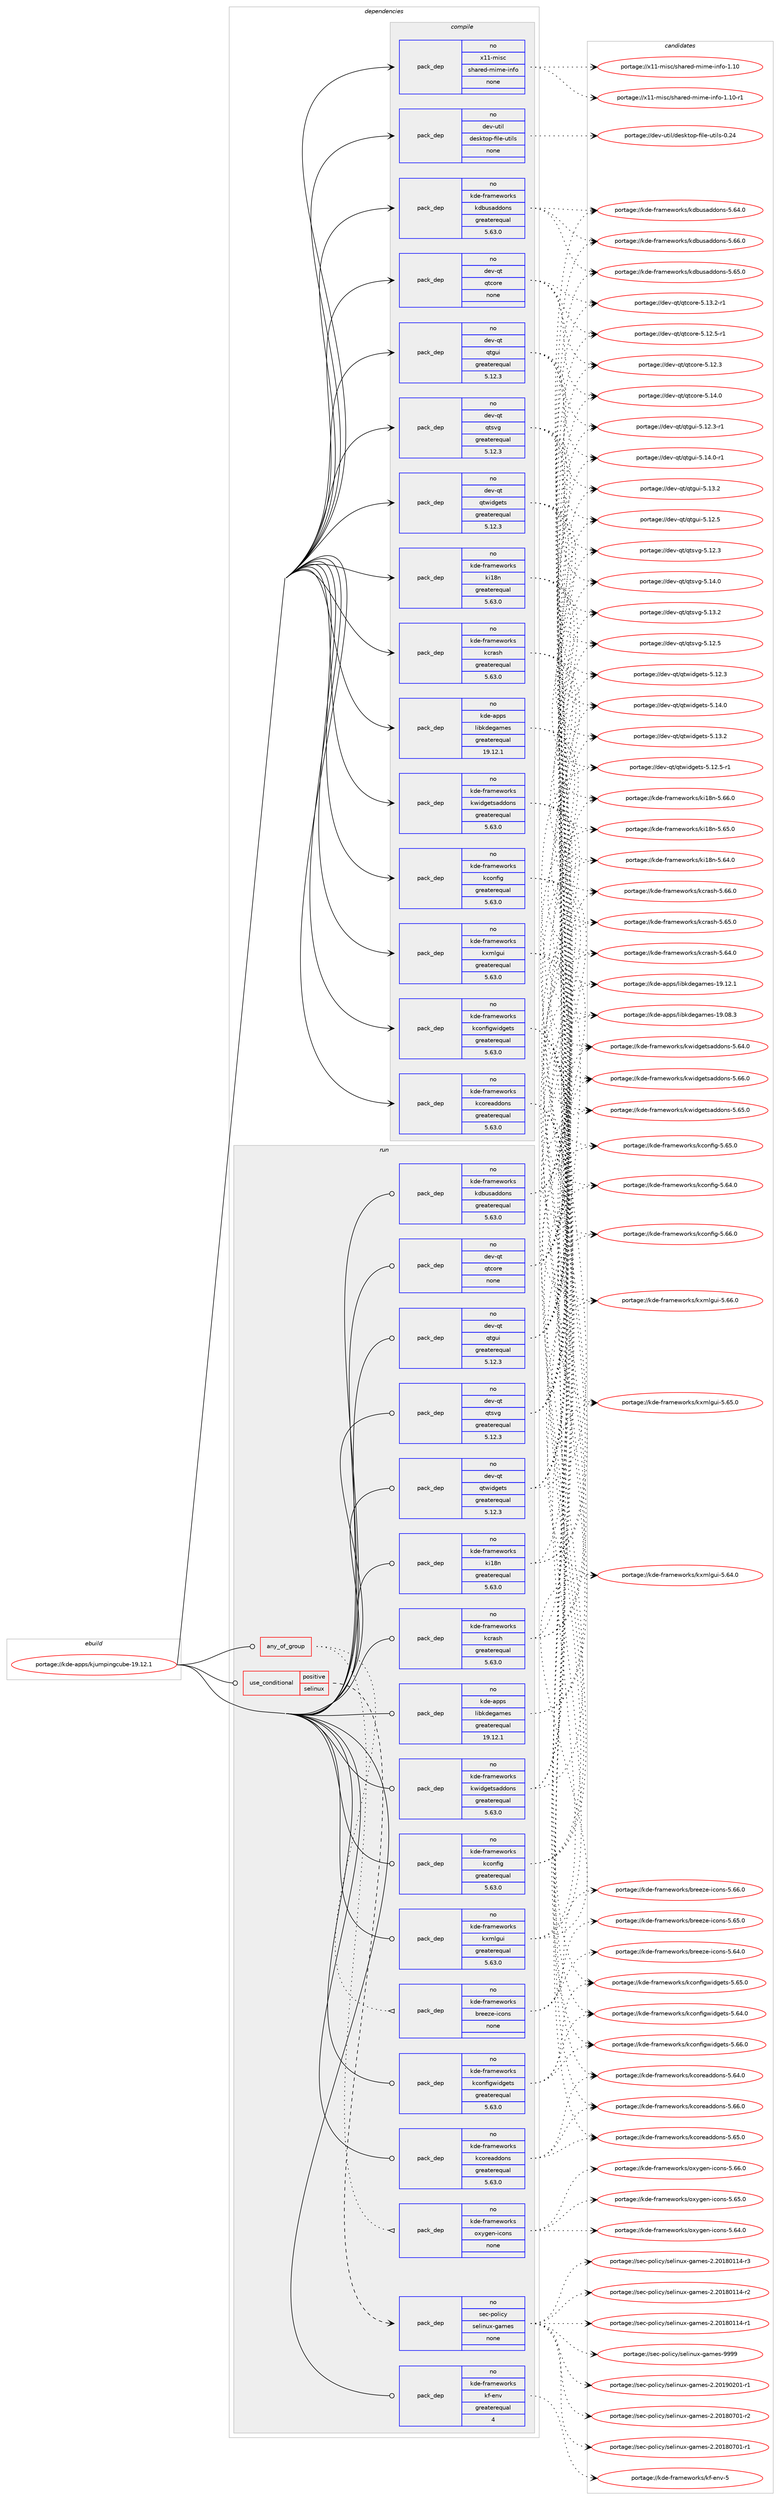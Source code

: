 digraph prolog {

# *************
# Graph options
# *************

newrank=true;
concentrate=true;
compound=true;
graph [rankdir=LR,fontname=Helvetica,fontsize=10,ranksep=1.5];#, ranksep=2.5, nodesep=0.2];
edge  [arrowhead=vee];
node  [fontname=Helvetica,fontsize=10];

# **********
# The ebuild
# **********

subgraph cluster_leftcol {
color=gray;
rank=same;
label=<<i>ebuild</i>>;
id [label="portage://kde-apps/kjumpingcube-19.12.1", color=red, width=4, href="../kde-apps/kjumpingcube-19.12.1.svg"];
}

# ****************
# The dependencies
# ****************

subgraph cluster_midcol {
color=gray;
label=<<i>dependencies</i>>;
subgraph cluster_compile {
fillcolor="#eeeeee";
style=filled;
label=<<i>compile</i>>;
subgraph pack200757 {
dependency261370 [label=<<TABLE BORDER="0" CELLBORDER="1" CELLSPACING="0" CELLPADDING="4" WIDTH="220"><TR><TD ROWSPAN="6" CELLPADDING="30">pack_dep</TD></TR><TR><TD WIDTH="110">no</TD></TR><TR><TD>dev-qt</TD></TR><TR><TD>qtcore</TD></TR><TR><TD>none</TD></TR><TR><TD></TD></TR></TABLE>>, shape=none, color=blue];
}
id:e -> dependency261370:w [weight=20,style="solid",arrowhead="vee"];
subgraph pack200758 {
dependency261371 [label=<<TABLE BORDER="0" CELLBORDER="1" CELLSPACING="0" CELLPADDING="4" WIDTH="220"><TR><TD ROWSPAN="6" CELLPADDING="30">pack_dep</TD></TR><TR><TD WIDTH="110">no</TD></TR><TR><TD>dev-qt</TD></TR><TR><TD>qtgui</TD></TR><TR><TD>greaterequal</TD></TR><TR><TD>5.12.3</TD></TR></TABLE>>, shape=none, color=blue];
}
id:e -> dependency261371:w [weight=20,style="solid",arrowhead="vee"];
subgraph pack200759 {
dependency261372 [label=<<TABLE BORDER="0" CELLBORDER="1" CELLSPACING="0" CELLPADDING="4" WIDTH="220"><TR><TD ROWSPAN="6" CELLPADDING="30">pack_dep</TD></TR><TR><TD WIDTH="110">no</TD></TR><TR><TD>dev-qt</TD></TR><TR><TD>qtsvg</TD></TR><TR><TD>greaterequal</TD></TR><TR><TD>5.12.3</TD></TR></TABLE>>, shape=none, color=blue];
}
id:e -> dependency261372:w [weight=20,style="solid",arrowhead="vee"];
subgraph pack200760 {
dependency261373 [label=<<TABLE BORDER="0" CELLBORDER="1" CELLSPACING="0" CELLPADDING="4" WIDTH="220"><TR><TD ROWSPAN="6" CELLPADDING="30">pack_dep</TD></TR><TR><TD WIDTH="110">no</TD></TR><TR><TD>dev-qt</TD></TR><TR><TD>qtwidgets</TD></TR><TR><TD>greaterequal</TD></TR><TR><TD>5.12.3</TD></TR></TABLE>>, shape=none, color=blue];
}
id:e -> dependency261373:w [weight=20,style="solid",arrowhead="vee"];
subgraph pack200761 {
dependency261374 [label=<<TABLE BORDER="0" CELLBORDER="1" CELLSPACING="0" CELLPADDING="4" WIDTH="220"><TR><TD ROWSPAN="6" CELLPADDING="30">pack_dep</TD></TR><TR><TD WIDTH="110">no</TD></TR><TR><TD>dev-util</TD></TR><TR><TD>desktop-file-utils</TD></TR><TR><TD>none</TD></TR><TR><TD></TD></TR></TABLE>>, shape=none, color=blue];
}
id:e -> dependency261374:w [weight=20,style="solid",arrowhead="vee"];
subgraph pack200762 {
dependency261375 [label=<<TABLE BORDER="0" CELLBORDER="1" CELLSPACING="0" CELLPADDING="4" WIDTH="220"><TR><TD ROWSPAN="6" CELLPADDING="30">pack_dep</TD></TR><TR><TD WIDTH="110">no</TD></TR><TR><TD>kde-apps</TD></TR><TR><TD>libkdegames</TD></TR><TR><TD>greaterequal</TD></TR><TR><TD>19.12.1</TD></TR></TABLE>>, shape=none, color=blue];
}
id:e -> dependency261375:w [weight=20,style="solid",arrowhead="vee"];
subgraph pack200763 {
dependency261376 [label=<<TABLE BORDER="0" CELLBORDER="1" CELLSPACING="0" CELLPADDING="4" WIDTH="220"><TR><TD ROWSPAN="6" CELLPADDING="30">pack_dep</TD></TR><TR><TD WIDTH="110">no</TD></TR><TR><TD>kde-frameworks</TD></TR><TR><TD>kconfig</TD></TR><TR><TD>greaterequal</TD></TR><TR><TD>5.63.0</TD></TR></TABLE>>, shape=none, color=blue];
}
id:e -> dependency261376:w [weight=20,style="solid",arrowhead="vee"];
subgraph pack200764 {
dependency261377 [label=<<TABLE BORDER="0" CELLBORDER="1" CELLSPACING="0" CELLPADDING="4" WIDTH="220"><TR><TD ROWSPAN="6" CELLPADDING="30">pack_dep</TD></TR><TR><TD WIDTH="110">no</TD></TR><TR><TD>kde-frameworks</TD></TR><TR><TD>kconfigwidgets</TD></TR><TR><TD>greaterequal</TD></TR><TR><TD>5.63.0</TD></TR></TABLE>>, shape=none, color=blue];
}
id:e -> dependency261377:w [weight=20,style="solid",arrowhead="vee"];
subgraph pack200765 {
dependency261378 [label=<<TABLE BORDER="0" CELLBORDER="1" CELLSPACING="0" CELLPADDING="4" WIDTH="220"><TR><TD ROWSPAN="6" CELLPADDING="30">pack_dep</TD></TR><TR><TD WIDTH="110">no</TD></TR><TR><TD>kde-frameworks</TD></TR><TR><TD>kcoreaddons</TD></TR><TR><TD>greaterequal</TD></TR><TR><TD>5.63.0</TD></TR></TABLE>>, shape=none, color=blue];
}
id:e -> dependency261378:w [weight=20,style="solid",arrowhead="vee"];
subgraph pack200766 {
dependency261379 [label=<<TABLE BORDER="0" CELLBORDER="1" CELLSPACING="0" CELLPADDING="4" WIDTH="220"><TR><TD ROWSPAN="6" CELLPADDING="30">pack_dep</TD></TR><TR><TD WIDTH="110">no</TD></TR><TR><TD>kde-frameworks</TD></TR><TR><TD>kcrash</TD></TR><TR><TD>greaterequal</TD></TR><TR><TD>5.63.0</TD></TR></TABLE>>, shape=none, color=blue];
}
id:e -> dependency261379:w [weight=20,style="solid",arrowhead="vee"];
subgraph pack200767 {
dependency261380 [label=<<TABLE BORDER="0" CELLBORDER="1" CELLSPACING="0" CELLPADDING="4" WIDTH="220"><TR><TD ROWSPAN="6" CELLPADDING="30">pack_dep</TD></TR><TR><TD WIDTH="110">no</TD></TR><TR><TD>kde-frameworks</TD></TR><TR><TD>kdbusaddons</TD></TR><TR><TD>greaterequal</TD></TR><TR><TD>5.63.0</TD></TR></TABLE>>, shape=none, color=blue];
}
id:e -> dependency261380:w [weight=20,style="solid",arrowhead="vee"];
subgraph pack200768 {
dependency261381 [label=<<TABLE BORDER="0" CELLBORDER="1" CELLSPACING="0" CELLPADDING="4" WIDTH="220"><TR><TD ROWSPAN="6" CELLPADDING="30">pack_dep</TD></TR><TR><TD WIDTH="110">no</TD></TR><TR><TD>kde-frameworks</TD></TR><TR><TD>ki18n</TD></TR><TR><TD>greaterequal</TD></TR><TR><TD>5.63.0</TD></TR></TABLE>>, shape=none, color=blue];
}
id:e -> dependency261381:w [weight=20,style="solid",arrowhead="vee"];
subgraph pack200769 {
dependency261382 [label=<<TABLE BORDER="0" CELLBORDER="1" CELLSPACING="0" CELLPADDING="4" WIDTH="220"><TR><TD ROWSPAN="6" CELLPADDING="30">pack_dep</TD></TR><TR><TD WIDTH="110">no</TD></TR><TR><TD>kde-frameworks</TD></TR><TR><TD>kwidgetsaddons</TD></TR><TR><TD>greaterequal</TD></TR><TR><TD>5.63.0</TD></TR></TABLE>>, shape=none, color=blue];
}
id:e -> dependency261382:w [weight=20,style="solid",arrowhead="vee"];
subgraph pack200770 {
dependency261383 [label=<<TABLE BORDER="0" CELLBORDER="1" CELLSPACING="0" CELLPADDING="4" WIDTH="220"><TR><TD ROWSPAN="6" CELLPADDING="30">pack_dep</TD></TR><TR><TD WIDTH="110">no</TD></TR><TR><TD>kde-frameworks</TD></TR><TR><TD>kxmlgui</TD></TR><TR><TD>greaterequal</TD></TR><TR><TD>5.63.0</TD></TR></TABLE>>, shape=none, color=blue];
}
id:e -> dependency261383:w [weight=20,style="solid",arrowhead="vee"];
subgraph pack200771 {
dependency261384 [label=<<TABLE BORDER="0" CELLBORDER="1" CELLSPACING="0" CELLPADDING="4" WIDTH="220"><TR><TD ROWSPAN="6" CELLPADDING="30">pack_dep</TD></TR><TR><TD WIDTH="110">no</TD></TR><TR><TD>x11-misc</TD></TR><TR><TD>shared-mime-info</TD></TR><TR><TD>none</TD></TR><TR><TD></TD></TR></TABLE>>, shape=none, color=blue];
}
id:e -> dependency261384:w [weight=20,style="solid",arrowhead="vee"];
}
subgraph cluster_compileandrun {
fillcolor="#eeeeee";
style=filled;
label=<<i>compile and run</i>>;
}
subgraph cluster_run {
fillcolor="#eeeeee";
style=filled;
label=<<i>run</i>>;
subgraph any3875 {
dependency261385 [label=<<TABLE BORDER="0" CELLBORDER="1" CELLSPACING="0" CELLPADDING="4"><TR><TD CELLPADDING="10">any_of_group</TD></TR></TABLE>>, shape=none, color=red];subgraph pack200772 {
dependency261386 [label=<<TABLE BORDER="0" CELLBORDER="1" CELLSPACING="0" CELLPADDING="4" WIDTH="220"><TR><TD ROWSPAN="6" CELLPADDING="30">pack_dep</TD></TR><TR><TD WIDTH="110">no</TD></TR><TR><TD>kde-frameworks</TD></TR><TR><TD>breeze-icons</TD></TR><TR><TD>none</TD></TR><TR><TD></TD></TR></TABLE>>, shape=none, color=blue];
}
dependency261385:e -> dependency261386:w [weight=20,style="dotted",arrowhead="oinv"];
subgraph pack200773 {
dependency261387 [label=<<TABLE BORDER="0" CELLBORDER="1" CELLSPACING="0" CELLPADDING="4" WIDTH="220"><TR><TD ROWSPAN="6" CELLPADDING="30">pack_dep</TD></TR><TR><TD WIDTH="110">no</TD></TR><TR><TD>kde-frameworks</TD></TR><TR><TD>oxygen-icons</TD></TR><TR><TD>none</TD></TR><TR><TD></TD></TR></TABLE>>, shape=none, color=blue];
}
dependency261385:e -> dependency261387:w [weight=20,style="dotted",arrowhead="oinv"];
}
id:e -> dependency261385:w [weight=20,style="solid",arrowhead="odot"];
subgraph cond56553 {
dependency261388 [label=<<TABLE BORDER="0" CELLBORDER="1" CELLSPACING="0" CELLPADDING="4"><TR><TD ROWSPAN="3" CELLPADDING="10">use_conditional</TD></TR><TR><TD>positive</TD></TR><TR><TD>selinux</TD></TR></TABLE>>, shape=none, color=red];
subgraph pack200774 {
dependency261389 [label=<<TABLE BORDER="0" CELLBORDER="1" CELLSPACING="0" CELLPADDING="4" WIDTH="220"><TR><TD ROWSPAN="6" CELLPADDING="30">pack_dep</TD></TR><TR><TD WIDTH="110">no</TD></TR><TR><TD>sec-policy</TD></TR><TR><TD>selinux-games</TD></TR><TR><TD>none</TD></TR><TR><TD></TD></TR></TABLE>>, shape=none, color=blue];
}
dependency261388:e -> dependency261389:w [weight=20,style="dashed",arrowhead="vee"];
}
id:e -> dependency261388:w [weight=20,style="solid",arrowhead="odot"];
subgraph pack200775 {
dependency261390 [label=<<TABLE BORDER="0" CELLBORDER="1" CELLSPACING="0" CELLPADDING="4" WIDTH="220"><TR><TD ROWSPAN="6" CELLPADDING="30">pack_dep</TD></TR><TR><TD WIDTH="110">no</TD></TR><TR><TD>dev-qt</TD></TR><TR><TD>qtcore</TD></TR><TR><TD>none</TD></TR><TR><TD></TD></TR></TABLE>>, shape=none, color=blue];
}
id:e -> dependency261390:w [weight=20,style="solid",arrowhead="odot"];
subgraph pack200776 {
dependency261391 [label=<<TABLE BORDER="0" CELLBORDER="1" CELLSPACING="0" CELLPADDING="4" WIDTH="220"><TR><TD ROWSPAN="6" CELLPADDING="30">pack_dep</TD></TR><TR><TD WIDTH="110">no</TD></TR><TR><TD>dev-qt</TD></TR><TR><TD>qtgui</TD></TR><TR><TD>greaterequal</TD></TR><TR><TD>5.12.3</TD></TR></TABLE>>, shape=none, color=blue];
}
id:e -> dependency261391:w [weight=20,style="solid",arrowhead="odot"];
subgraph pack200777 {
dependency261392 [label=<<TABLE BORDER="0" CELLBORDER="1" CELLSPACING="0" CELLPADDING="4" WIDTH="220"><TR><TD ROWSPAN="6" CELLPADDING="30">pack_dep</TD></TR><TR><TD WIDTH="110">no</TD></TR><TR><TD>dev-qt</TD></TR><TR><TD>qtsvg</TD></TR><TR><TD>greaterequal</TD></TR><TR><TD>5.12.3</TD></TR></TABLE>>, shape=none, color=blue];
}
id:e -> dependency261392:w [weight=20,style="solid",arrowhead="odot"];
subgraph pack200778 {
dependency261393 [label=<<TABLE BORDER="0" CELLBORDER="1" CELLSPACING="0" CELLPADDING="4" WIDTH="220"><TR><TD ROWSPAN="6" CELLPADDING="30">pack_dep</TD></TR><TR><TD WIDTH="110">no</TD></TR><TR><TD>dev-qt</TD></TR><TR><TD>qtwidgets</TD></TR><TR><TD>greaterequal</TD></TR><TR><TD>5.12.3</TD></TR></TABLE>>, shape=none, color=blue];
}
id:e -> dependency261393:w [weight=20,style="solid",arrowhead="odot"];
subgraph pack200779 {
dependency261394 [label=<<TABLE BORDER="0" CELLBORDER="1" CELLSPACING="0" CELLPADDING="4" WIDTH="220"><TR><TD ROWSPAN="6" CELLPADDING="30">pack_dep</TD></TR><TR><TD WIDTH="110">no</TD></TR><TR><TD>kde-apps</TD></TR><TR><TD>libkdegames</TD></TR><TR><TD>greaterequal</TD></TR><TR><TD>19.12.1</TD></TR></TABLE>>, shape=none, color=blue];
}
id:e -> dependency261394:w [weight=20,style="solid",arrowhead="odot"];
subgraph pack200780 {
dependency261395 [label=<<TABLE BORDER="0" CELLBORDER="1" CELLSPACING="0" CELLPADDING="4" WIDTH="220"><TR><TD ROWSPAN="6" CELLPADDING="30">pack_dep</TD></TR><TR><TD WIDTH="110">no</TD></TR><TR><TD>kde-frameworks</TD></TR><TR><TD>kconfig</TD></TR><TR><TD>greaterequal</TD></TR><TR><TD>5.63.0</TD></TR></TABLE>>, shape=none, color=blue];
}
id:e -> dependency261395:w [weight=20,style="solid",arrowhead="odot"];
subgraph pack200781 {
dependency261396 [label=<<TABLE BORDER="0" CELLBORDER="1" CELLSPACING="0" CELLPADDING="4" WIDTH="220"><TR><TD ROWSPAN="6" CELLPADDING="30">pack_dep</TD></TR><TR><TD WIDTH="110">no</TD></TR><TR><TD>kde-frameworks</TD></TR><TR><TD>kconfigwidgets</TD></TR><TR><TD>greaterequal</TD></TR><TR><TD>5.63.0</TD></TR></TABLE>>, shape=none, color=blue];
}
id:e -> dependency261396:w [weight=20,style="solid",arrowhead="odot"];
subgraph pack200782 {
dependency261397 [label=<<TABLE BORDER="0" CELLBORDER="1" CELLSPACING="0" CELLPADDING="4" WIDTH="220"><TR><TD ROWSPAN="6" CELLPADDING="30">pack_dep</TD></TR><TR><TD WIDTH="110">no</TD></TR><TR><TD>kde-frameworks</TD></TR><TR><TD>kcoreaddons</TD></TR><TR><TD>greaterequal</TD></TR><TR><TD>5.63.0</TD></TR></TABLE>>, shape=none, color=blue];
}
id:e -> dependency261397:w [weight=20,style="solid",arrowhead="odot"];
subgraph pack200783 {
dependency261398 [label=<<TABLE BORDER="0" CELLBORDER="1" CELLSPACING="0" CELLPADDING="4" WIDTH="220"><TR><TD ROWSPAN="6" CELLPADDING="30">pack_dep</TD></TR><TR><TD WIDTH="110">no</TD></TR><TR><TD>kde-frameworks</TD></TR><TR><TD>kcrash</TD></TR><TR><TD>greaterequal</TD></TR><TR><TD>5.63.0</TD></TR></TABLE>>, shape=none, color=blue];
}
id:e -> dependency261398:w [weight=20,style="solid",arrowhead="odot"];
subgraph pack200784 {
dependency261399 [label=<<TABLE BORDER="0" CELLBORDER="1" CELLSPACING="0" CELLPADDING="4" WIDTH="220"><TR><TD ROWSPAN="6" CELLPADDING="30">pack_dep</TD></TR><TR><TD WIDTH="110">no</TD></TR><TR><TD>kde-frameworks</TD></TR><TR><TD>kdbusaddons</TD></TR><TR><TD>greaterequal</TD></TR><TR><TD>5.63.0</TD></TR></TABLE>>, shape=none, color=blue];
}
id:e -> dependency261399:w [weight=20,style="solid",arrowhead="odot"];
subgraph pack200785 {
dependency261400 [label=<<TABLE BORDER="0" CELLBORDER="1" CELLSPACING="0" CELLPADDING="4" WIDTH="220"><TR><TD ROWSPAN="6" CELLPADDING="30">pack_dep</TD></TR><TR><TD WIDTH="110">no</TD></TR><TR><TD>kde-frameworks</TD></TR><TR><TD>kf-env</TD></TR><TR><TD>greaterequal</TD></TR><TR><TD>4</TD></TR></TABLE>>, shape=none, color=blue];
}
id:e -> dependency261400:w [weight=20,style="solid",arrowhead="odot"];
subgraph pack200786 {
dependency261401 [label=<<TABLE BORDER="0" CELLBORDER="1" CELLSPACING="0" CELLPADDING="4" WIDTH="220"><TR><TD ROWSPAN="6" CELLPADDING="30">pack_dep</TD></TR><TR><TD WIDTH="110">no</TD></TR><TR><TD>kde-frameworks</TD></TR><TR><TD>ki18n</TD></TR><TR><TD>greaterequal</TD></TR><TR><TD>5.63.0</TD></TR></TABLE>>, shape=none, color=blue];
}
id:e -> dependency261401:w [weight=20,style="solid",arrowhead="odot"];
subgraph pack200787 {
dependency261402 [label=<<TABLE BORDER="0" CELLBORDER="1" CELLSPACING="0" CELLPADDING="4" WIDTH="220"><TR><TD ROWSPAN="6" CELLPADDING="30">pack_dep</TD></TR><TR><TD WIDTH="110">no</TD></TR><TR><TD>kde-frameworks</TD></TR><TR><TD>kwidgetsaddons</TD></TR><TR><TD>greaterequal</TD></TR><TR><TD>5.63.0</TD></TR></TABLE>>, shape=none, color=blue];
}
id:e -> dependency261402:w [weight=20,style="solid",arrowhead="odot"];
subgraph pack200788 {
dependency261403 [label=<<TABLE BORDER="0" CELLBORDER="1" CELLSPACING="0" CELLPADDING="4" WIDTH="220"><TR><TD ROWSPAN="6" CELLPADDING="30">pack_dep</TD></TR><TR><TD WIDTH="110">no</TD></TR><TR><TD>kde-frameworks</TD></TR><TR><TD>kxmlgui</TD></TR><TR><TD>greaterequal</TD></TR><TR><TD>5.63.0</TD></TR></TABLE>>, shape=none, color=blue];
}
id:e -> dependency261403:w [weight=20,style="solid",arrowhead="odot"];
}
}

# **************
# The candidates
# **************

subgraph cluster_choices {
rank=same;
color=gray;
label=<<i>candidates</i>>;

subgraph choice200757 {
color=black;
nodesep=1;
choice10010111845113116471131169911111410145534649524648 [label="portage://dev-qt/qtcore-5.14.0", color=red, width=4,href="../dev-qt/qtcore-5.14.0.svg"];
choice100101118451131164711311699111114101455346495146504511449 [label="portage://dev-qt/qtcore-5.13.2-r1", color=red, width=4,href="../dev-qt/qtcore-5.13.2-r1.svg"];
choice100101118451131164711311699111114101455346495046534511449 [label="portage://dev-qt/qtcore-5.12.5-r1", color=red, width=4,href="../dev-qt/qtcore-5.12.5-r1.svg"];
choice10010111845113116471131169911111410145534649504651 [label="portage://dev-qt/qtcore-5.12.3", color=red, width=4,href="../dev-qt/qtcore-5.12.3.svg"];
dependency261370:e -> choice10010111845113116471131169911111410145534649524648:w [style=dotted,weight="100"];
dependency261370:e -> choice100101118451131164711311699111114101455346495146504511449:w [style=dotted,weight="100"];
dependency261370:e -> choice100101118451131164711311699111114101455346495046534511449:w [style=dotted,weight="100"];
dependency261370:e -> choice10010111845113116471131169911111410145534649504651:w [style=dotted,weight="100"];
}
subgraph choice200758 {
color=black;
nodesep=1;
choice1001011184511311647113116103117105455346495246484511449 [label="portage://dev-qt/qtgui-5.14.0-r1", color=red, width=4,href="../dev-qt/qtgui-5.14.0-r1.svg"];
choice100101118451131164711311610311710545534649514650 [label="portage://dev-qt/qtgui-5.13.2", color=red, width=4,href="../dev-qt/qtgui-5.13.2.svg"];
choice100101118451131164711311610311710545534649504653 [label="portage://dev-qt/qtgui-5.12.5", color=red, width=4,href="../dev-qt/qtgui-5.12.5.svg"];
choice1001011184511311647113116103117105455346495046514511449 [label="portage://dev-qt/qtgui-5.12.3-r1", color=red, width=4,href="../dev-qt/qtgui-5.12.3-r1.svg"];
dependency261371:e -> choice1001011184511311647113116103117105455346495246484511449:w [style=dotted,weight="100"];
dependency261371:e -> choice100101118451131164711311610311710545534649514650:w [style=dotted,weight="100"];
dependency261371:e -> choice100101118451131164711311610311710545534649504653:w [style=dotted,weight="100"];
dependency261371:e -> choice1001011184511311647113116103117105455346495046514511449:w [style=dotted,weight="100"];
}
subgraph choice200759 {
color=black;
nodesep=1;
choice100101118451131164711311611511810345534649524648 [label="portage://dev-qt/qtsvg-5.14.0", color=red, width=4,href="../dev-qt/qtsvg-5.14.0.svg"];
choice100101118451131164711311611511810345534649514650 [label="portage://dev-qt/qtsvg-5.13.2", color=red, width=4,href="../dev-qt/qtsvg-5.13.2.svg"];
choice100101118451131164711311611511810345534649504653 [label="portage://dev-qt/qtsvg-5.12.5", color=red, width=4,href="../dev-qt/qtsvg-5.12.5.svg"];
choice100101118451131164711311611511810345534649504651 [label="portage://dev-qt/qtsvg-5.12.3", color=red, width=4,href="../dev-qt/qtsvg-5.12.3.svg"];
dependency261372:e -> choice100101118451131164711311611511810345534649524648:w [style=dotted,weight="100"];
dependency261372:e -> choice100101118451131164711311611511810345534649514650:w [style=dotted,weight="100"];
dependency261372:e -> choice100101118451131164711311611511810345534649504653:w [style=dotted,weight="100"];
dependency261372:e -> choice100101118451131164711311611511810345534649504651:w [style=dotted,weight="100"];
}
subgraph choice200760 {
color=black;
nodesep=1;
choice100101118451131164711311611910510010310111611545534649524648 [label="portage://dev-qt/qtwidgets-5.14.0", color=red, width=4,href="../dev-qt/qtwidgets-5.14.0.svg"];
choice100101118451131164711311611910510010310111611545534649514650 [label="portage://dev-qt/qtwidgets-5.13.2", color=red, width=4,href="../dev-qt/qtwidgets-5.13.2.svg"];
choice1001011184511311647113116119105100103101116115455346495046534511449 [label="portage://dev-qt/qtwidgets-5.12.5-r1", color=red, width=4,href="../dev-qt/qtwidgets-5.12.5-r1.svg"];
choice100101118451131164711311611910510010310111611545534649504651 [label="portage://dev-qt/qtwidgets-5.12.3", color=red, width=4,href="../dev-qt/qtwidgets-5.12.3.svg"];
dependency261373:e -> choice100101118451131164711311611910510010310111611545534649524648:w [style=dotted,weight="100"];
dependency261373:e -> choice100101118451131164711311611910510010310111611545534649514650:w [style=dotted,weight="100"];
dependency261373:e -> choice1001011184511311647113116119105100103101116115455346495046534511449:w [style=dotted,weight="100"];
dependency261373:e -> choice100101118451131164711311611910510010310111611545534649504651:w [style=dotted,weight="100"];
}
subgraph choice200761 {
color=black;
nodesep=1;
choice100101118451171161051084710010111510711611111245102105108101451171161051081154548465052 [label="portage://dev-util/desktop-file-utils-0.24", color=red, width=4,href="../dev-util/desktop-file-utils-0.24.svg"];
dependency261374:e -> choice100101118451171161051084710010111510711611111245102105108101451171161051081154548465052:w [style=dotted,weight="100"];
}
subgraph choice200762 {
color=black;
nodesep=1;
choice10710010145971121121154710810598107100101103971091011154549574649504649 [label="portage://kde-apps/libkdegames-19.12.1", color=red, width=4,href="../kde-apps/libkdegames-19.12.1.svg"];
choice10710010145971121121154710810598107100101103971091011154549574648564651 [label="portage://kde-apps/libkdegames-19.08.3", color=red, width=4,href="../kde-apps/libkdegames-19.08.3.svg"];
dependency261375:e -> choice10710010145971121121154710810598107100101103971091011154549574649504649:w [style=dotted,weight="100"];
dependency261375:e -> choice10710010145971121121154710810598107100101103971091011154549574648564651:w [style=dotted,weight="100"];
}
subgraph choice200763 {
color=black;
nodesep=1;
choice1071001014510211497109101119111114107115471079911111010210510345534654544648 [label="portage://kde-frameworks/kconfig-5.66.0", color=red, width=4,href="../kde-frameworks/kconfig-5.66.0.svg"];
choice1071001014510211497109101119111114107115471079911111010210510345534654534648 [label="portage://kde-frameworks/kconfig-5.65.0", color=red, width=4,href="../kde-frameworks/kconfig-5.65.0.svg"];
choice1071001014510211497109101119111114107115471079911111010210510345534654524648 [label="portage://kde-frameworks/kconfig-5.64.0", color=red, width=4,href="../kde-frameworks/kconfig-5.64.0.svg"];
dependency261376:e -> choice1071001014510211497109101119111114107115471079911111010210510345534654544648:w [style=dotted,weight="100"];
dependency261376:e -> choice1071001014510211497109101119111114107115471079911111010210510345534654534648:w [style=dotted,weight="100"];
dependency261376:e -> choice1071001014510211497109101119111114107115471079911111010210510345534654524648:w [style=dotted,weight="100"];
}
subgraph choice200764 {
color=black;
nodesep=1;
choice1071001014510211497109101119111114107115471079911111010210510311910510010310111611545534654544648 [label="portage://kde-frameworks/kconfigwidgets-5.66.0", color=red, width=4,href="../kde-frameworks/kconfigwidgets-5.66.0.svg"];
choice1071001014510211497109101119111114107115471079911111010210510311910510010310111611545534654534648 [label="portage://kde-frameworks/kconfigwidgets-5.65.0", color=red, width=4,href="../kde-frameworks/kconfigwidgets-5.65.0.svg"];
choice1071001014510211497109101119111114107115471079911111010210510311910510010310111611545534654524648 [label="portage://kde-frameworks/kconfigwidgets-5.64.0", color=red, width=4,href="../kde-frameworks/kconfigwidgets-5.64.0.svg"];
dependency261377:e -> choice1071001014510211497109101119111114107115471079911111010210510311910510010310111611545534654544648:w [style=dotted,weight="100"];
dependency261377:e -> choice1071001014510211497109101119111114107115471079911111010210510311910510010310111611545534654534648:w [style=dotted,weight="100"];
dependency261377:e -> choice1071001014510211497109101119111114107115471079911111010210510311910510010310111611545534654524648:w [style=dotted,weight="100"];
}
subgraph choice200765 {
color=black;
nodesep=1;
choice107100101451021149710910111911111410711547107991111141019710010011111011545534654544648 [label="portage://kde-frameworks/kcoreaddons-5.66.0", color=red, width=4,href="../kde-frameworks/kcoreaddons-5.66.0.svg"];
choice107100101451021149710910111911111410711547107991111141019710010011111011545534654534648 [label="portage://kde-frameworks/kcoreaddons-5.65.0", color=red, width=4,href="../kde-frameworks/kcoreaddons-5.65.0.svg"];
choice107100101451021149710910111911111410711547107991111141019710010011111011545534654524648 [label="portage://kde-frameworks/kcoreaddons-5.64.0", color=red, width=4,href="../kde-frameworks/kcoreaddons-5.64.0.svg"];
dependency261378:e -> choice107100101451021149710910111911111410711547107991111141019710010011111011545534654544648:w [style=dotted,weight="100"];
dependency261378:e -> choice107100101451021149710910111911111410711547107991111141019710010011111011545534654534648:w [style=dotted,weight="100"];
dependency261378:e -> choice107100101451021149710910111911111410711547107991111141019710010011111011545534654524648:w [style=dotted,weight="100"];
}
subgraph choice200766 {
color=black;
nodesep=1;
choice107100101451021149710910111911111410711547107991149711510445534654544648 [label="portage://kde-frameworks/kcrash-5.66.0", color=red, width=4,href="../kde-frameworks/kcrash-5.66.0.svg"];
choice107100101451021149710910111911111410711547107991149711510445534654534648 [label="portage://kde-frameworks/kcrash-5.65.0", color=red, width=4,href="../kde-frameworks/kcrash-5.65.0.svg"];
choice107100101451021149710910111911111410711547107991149711510445534654524648 [label="portage://kde-frameworks/kcrash-5.64.0", color=red, width=4,href="../kde-frameworks/kcrash-5.64.0.svg"];
dependency261379:e -> choice107100101451021149710910111911111410711547107991149711510445534654544648:w [style=dotted,weight="100"];
dependency261379:e -> choice107100101451021149710910111911111410711547107991149711510445534654534648:w [style=dotted,weight="100"];
dependency261379:e -> choice107100101451021149710910111911111410711547107991149711510445534654524648:w [style=dotted,weight="100"];
}
subgraph choice200767 {
color=black;
nodesep=1;
choice107100101451021149710910111911111410711547107100981171159710010011111011545534654544648 [label="portage://kde-frameworks/kdbusaddons-5.66.0", color=red, width=4,href="../kde-frameworks/kdbusaddons-5.66.0.svg"];
choice107100101451021149710910111911111410711547107100981171159710010011111011545534654534648 [label="portage://kde-frameworks/kdbusaddons-5.65.0", color=red, width=4,href="../kde-frameworks/kdbusaddons-5.65.0.svg"];
choice107100101451021149710910111911111410711547107100981171159710010011111011545534654524648 [label="portage://kde-frameworks/kdbusaddons-5.64.0", color=red, width=4,href="../kde-frameworks/kdbusaddons-5.64.0.svg"];
dependency261380:e -> choice107100101451021149710910111911111410711547107100981171159710010011111011545534654544648:w [style=dotted,weight="100"];
dependency261380:e -> choice107100101451021149710910111911111410711547107100981171159710010011111011545534654534648:w [style=dotted,weight="100"];
dependency261380:e -> choice107100101451021149710910111911111410711547107100981171159710010011111011545534654524648:w [style=dotted,weight="100"];
}
subgraph choice200768 {
color=black;
nodesep=1;
choice107100101451021149710910111911111410711547107105495611045534654544648 [label="portage://kde-frameworks/ki18n-5.66.0", color=red, width=4,href="../kde-frameworks/ki18n-5.66.0.svg"];
choice107100101451021149710910111911111410711547107105495611045534654534648 [label="portage://kde-frameworks/ki18n-5.65.0", color=red, width=4,href="../kde-frameworks/ki18n-5.65.0.svg"];
choice107100101451021149710910111911111410711547107105495611045534654524648 [label="portage://kde-frameworks/ki18n-5.64.0", color=red, width=4,href="../kde-frameworks/ki18n-5.64.0.svg"];
dependency261381:e -> choice107100101451021149710910111911111410711547107105495611045534654544648:w [style=dotted,weight="100"];
dependency261381:e -> choice107100101451021149710910111911111410711547107105495611045534654534648:w [style=dotted,weight="100"];
dependency261381:e -> choice107100101451021149710910111911111410711547107105495611045534654524648:w [style=dotted,weight="100"];
}
subgraph choice200769 {
color=black;
nodesep=1;
choice1071001014510211497109101119111114107115471071191051001031011161159710010011111011545534654544648 [label="portage://kde-frameworks/kwidgetsaddons-5.66.0", color=red, width=4,href="../kde-frameworks/kwidgetsaddons-5.66.0.svg"];
choice1071001014510211497109101119111114107115471071191051001031011161159710010011111011545534654534648 [label="portage://kde-frameworks/kwidgetsaddons-5.65.0", color=red, width=4,href="../kde-frameworks/kwidgetsaddons-5.65.0.svg"];
choice1071001014510211497109101119111114107115471071191051001031011161159710010011111011545534654524648 [label="portage://kde-frameworks/kwidgetsaddons-5.64.0", color=red, width=4,href="../kde-frameworks/kwidgetsaddons-5.64.0.svg"];
dependency261382:e -> choice1071001014510211497109101119111114107115471071191051001031011161159710010011111011545534654544648:w [style=dotted,weight="100"];
dependency261382:e -> choice1071001014510211497109101119111114107115471071191051001031011161159710010011111011545534654534648:w [style=dotted,weight="100"];
dependency261382:e -> choice1071001014510211497109101119111114107115471071191051001031011161159710010011111011545534654524648:w [style=dotted,weight="100"];
}
subgraph choice200770 {
color=black;
nodesep=1;
choice10710010145102114971091011191111141071154710712010910810311710545534654544648 [label="portage://kde-frameworks/kxmlgui-5.66.0", color=red, width=4,href="../kde-frameworks/kxmlgui-5.66.0.svg"];
choice10710010145102114971091011191111141071154710712010910810311710545534654534648 [label="portage://kde-frameworks/kxmlgui-5.65.0", color=red, width=4,href="../kde-frameworks/kxmlgui-5.65.0.svg"];
choice10710010145102114971091011191111141071154710712010910810311710545534654524648 [label="portage://kde-frameworks/kxmlgui-5.64.0", color=red, width=4,href="../kde-frameworks/kxmlgui-5.64.0.svg"];
dependency261383:e -> choice10710010145102114971091011191111141071154710712010910810311710545534654544648:w [style=dotted,weight="100"];
dependency261383:e -> choice10710010145102114971091011191111141071154710712010910810311710545534654534648:w [style=dotted,weight="100"];
dependency261383:e -> choice10710010145102114971091011191111141071154710712010910810311710545534654524648:w [style=dotted,weight="100"];
}
subgraph choice200771 {
color=black;
nodesep=1;
choice120494945109105115994711510497114101100451091051091014510511010211145494649484511449 [label="portage://x11-misc/shared-mime-info-1.10-r1", color=red, width=4,href="../x11-misc/shared-mime-info-1.10-r1.svg"];
choice12049494510910511599471151049711410110045109105109101451051101021114549464948 [label="portage://x11-misc/shared-mime-info-1.10", color=red, width=4,href="../x11-misc/shared-mime-info-1.10.svg"];
dependency261384:e -> choice120494945109105115994711510497114101100451091051091014510511010211145494649484511449:w [style=dotted,weight="100"];
dependency261384:e -> choice12049494510910511599471151049711410110045109105109101451051101021114549464948:w [style=dotted,weight="100"];
}
subgraph choice200772 {
color=black;
nodesep=1;
choice10710010145102114971091011191111141071154798114101101122101451059911111011545534654544648 [label="portage://kde-frameworks/breeze-icons-5.66.0", color=red, width=4,href="../kde-frameworks/breeze-icons-5.66.0.svg"];
choice10710010145102114971091011191111141071154798114101101122101451059911111011545534654534648 [label="portage://kde-frameworks/breeze-icons-5.65.0", color=red, width=4,href="../kde-frameworks/breeze-icons-5.65.0.svg"];
choice10710010145102114971091011191111141071154798114101101122101451059911111011545534654524648 [label="portage://kde-frameworks/breeze-icons-5.64.0", color=red, width=4,href="../kde-frameworks/breeze-icons-5.64.0.svg"];
dependency261386:e -> choice10710010145102114971091011191111141071154798114101101122101451059911111011545534654544648:w [style=dotted,weight="100"];
dependency261386:e -> choice10710010145102114971091011191111141071154798114101101122101451059911111011545534654534648:w [style=dotted,weight="100"];
dependency261386:e -> choice10710010145102114971091011191111141071154798114101101122101451059911111011545534654524648:w [style=dotted,weight="100"];
}
subgraph choice200773 {
color=black;
nodesep=1;
choice107100101451021149710910111911111410711547111120121103101110451059911111011545534654544648 [label="portage://kde-frameworks/oxygen-icons-5.66.0", color=red, width=4,href="../kde-frameworks/oxygen-icons-5.66.0.svg"];
choice107100101451021149710910111911111410711547111120121103101110451059911111011545534654534648 [label="portage://kde-frameworks/oxygen-icons-5.65.0", color=red, width=4,href="../kde-frameworks/oxygen-icons-5.65.0.svg"];
choice107100101451021149710910111911111410711547111120121103101110451059911111011545534654524648 [label="portage://kde-frameworks/oxygen-icons-5.64.0", color=red, width=4,href="../kde-frameworks/oxygen-icons-5.64.0.svg"];
dependency261387:e -> choice107100101451021149710910111911111410711547111120121103101110451059911111011545534654544648:w [style=dotted,weight="100"];
dependency261387:e -> choice107100101451021149710910111911111410711547111120121103101110451059911111011545534654534648:w [style=dotted,weight="100"];
dependency261387:e -> choice107100101451021149710910111911111410711547111120121103101110451059911111011545534654524648:w [style=dotted,weight="100"];
}
subgraph choice200774 {
color=black;
nodesep=1;
choice1151019945112111108105991214711510110810511011712045103971091011154557575757 [label="portage://sec-policy/selinux-games-9999", color=red, width=4,href="../sec-policy/selinux-games-9999.svg"];
choice11510199451121111081059912147115101108105110117120451039710910111545504650484957485048494511449 [label="portage://sec-policy/selinux-games-2.20190201-r1", color=red, width=4,href="../sec-policy/selinux-games-2.20190201-r1.svg"];
choice11510199451121111081059912147115101108105110117120451039710910111545504650484956485548494511450 [label="portage://sec-policy/selinux-games-2.20180701-r2", color=red, width=4,href="../sec-policy/selinux-games-2.20180701-r2.svg"];
choice11510199451121111081059912147115101108105110117120451039710910111545504650484956485548494511449 [label="portage://sec-policy/selinux-games-2.20180701-r1", color=red, width=4,href="../sec-policy/selinux-games-2.20180701-r1.svg"];
choice11510199451121111081059912147115101108105110117120451039710910111545504650484956484949524511451 [label="portage://sec-policy/selinux-games-2.20180114-r3", color=red, width=4,href="../sec-policy/selinux-games-2.20180114-r3.svg"];
choice11510199451121111081059912147115101108105110117120451039710910111545504650484956484949524511450 [label="portage://sec-policy/selinux-games-2.20180114-r2", color=red, width=4,href="../sec-policy/selinux-games-2.20180114-r2.svg"];
choice11510199451121111081059912147115101108105110117120451039710910111545504650484956484949524511449 [label="portage://sec-policy/selinux-games-2.20180114-r1", color=red, width=4,href="../sec-policy/selinux-games-2.20180114-r1.svg"];
dependency261389:e -> choice1151019945112111108105991214711510110810511011712045103971091011154557575757:w [style=dotted,weight="100"];
dependency261389:e -> choice11510199451121111081059912147115101108105110117120451039710910111545504650484957485048494511449:w [style=dotted,weight="100"];
dependency261389:e -> choice11510199451121111081059912147115101108105110117120451039710910111545504650484956485548494511450:w [style=dotted,weight="100"];
dependency261389:e -> choice11510199451121111081059912147115101108105110117120451039710910111545504650484956485548494511449:w [style=dotted,weight="100"];
dependency261389:e -> choice11510199451121111081059912147115101108105110117120451039710910111545504650484956484949524511451:w [style=dotted,weight="100"];
dependency261389:e -> choice11510199451121111081059912147115101108105110117120451039710910111545504650484956484949524511450:w [style=dotted,weight="100"];
dependency261389:e -> choice11510199451121111081059912147115101108105110117120451039710910111545504650484956484949524511449:w [style=dotted,weight="100"];
}
subgraph choice200775 {
color=black;
nodesep=1;
choice10010111845113116471131169911111410145534649524648 [label="portage://dev-qt/qtcore-5.14.0", color=red, width=4,href="../dev-qt/qtcore-5.14.0.svg"];
choice100101118451131164711311699111114101455346495146504511449 [label="portage://dev-qt/qtcore-5.13.2-r1", color=red, width=4,href="../dev-qt/qtcore-5.13.2-r1.svg"];
choice100101118451131164711311699111114101455346495046534511449 [label="portage://dev-qt/qtcore-5.12.5-r1", color=red, width=4,href="../dev-qt/qtcore-5.12.5-r1.svg"];
choice10010111845113116471131169911111410145534649504651 [label="portage://dev-qt/qtcore-5.12.3", color=red, width=4,href="../dev-qt/qtcore-5.12.3.svg"];
dependency261390:e -> choice10010111845113116471131169911111410145534649524648:w [style=dotted,weight="100"];
dependency261390:e -> choice100101118451131164711311699111114101455346495146504511449:w [style=dotted,weight="100"];
dependency261390:e -> choice100101118451131164711311699111114101455346495046534511449:w [style=dotted,weight="100"];
dependency261390:e -> choice10010111845113116471131169911111410145534649504651:w [style=dotted,weight="100"];
}
subgraph choice200776 {
color=black;
nodesep=1;
choice1001011184511311647113116103117105455346495246484511449 [label="portage://dev-qt/qtgui-5.14.0-r1", color=red, width=4,href="../dev-qt/qtgui-5.14.0-r1.svg"];
choice100101118451131164711311610311710545534649514650 [label="portage://dev-qt/qtgui-5.13.2", color=red, width=4,href="../dev-qt/qtgui-5.13.2.svg"];
choice100101118451131164711311610311710545534649504653 [label="portage://dev-qt/qtgui-5.12.5", color=red, width=4,href="../dev-qt/qtgui-5.12.5.svg"];
choice1001011184511311647113116103117105455346495046514511449 [label="portage://dev-qt/qtgui-5.12.3-r1", color=red, width=4,href="../dev-qt/qtgui-5.12.3-r1.svg"];
dependency261391:e -> choice1001011184511311647113116103117105455346495246484511449:w [style=dotted,weight="100"];
dependency261391:e -> choice100101118451131164711311610311710545534649514650:w [style=dotted,weight="100"];
dependency261391:e -> choice100101118451131164711311610311710545534649504653:w [style=dotted,weight="100"];
dependency261391:e -> choice1001011184511311647113116103117105455346495046514511449:w [style=dotted,weight="100"];
}
subgraph choice200777 {
color=black;
nodesep=1;
choice100101118451131164711311611511810345534649524648 [label="portage://dev-qt/qtsvg-5.14.0", color=red, width=4,href="../dev-qt/qtsvg-5.14.0.svg"];
choice100101118451131164711311611511810345534649514650 [label="portage://dev-qt/qtsvg-5.13.2", color=red, width=4,href="../dev-qt/qtsvg-5.13.2.svg"];
choice100101118451131164711311611511810345534649504653 [label="portage://dev-qt/qtsvg-5.12.5", color=red, width=4,href="../dev-qt/qtsvg-5.12.5.svg"];
choice100101118451131164711311611511810345534649504651 [label="portage://dev-qt/qtsvg-5.12.3", color=red, width=4,href="../dev-qt/qtsvg-5.12.3.svg"];
dependency261392:e -> choice100101118451131164711311611511810345534649524648:w [style=dotted,weight="100"];
dependency261392:e -> choice100101118451131164711311611511810345534649514650:w [style=dotted,weight="100"];
dependency261392:e -> choice100101118451131164711311611511810345534649504653:w [style=dotted,weight="100"];
dependency261392:e -> choice100101118451131164711311611511810345534649504651:w [style=dotted,weight="100"];
}
subgraph choice200778 {
color=black;
nodesep=1;
choice100101118451131164711311611910510010310111611545534649524648 [label="portage://dev-qt/qtwidgets-5.14.0", color=red, width=4,href="../dev-qt/qtwidgets-5.14.0.svg"];
choice100101118451131164711311611910510010310111611545534649514650 [label="portage://dev-qt/qtwidgets-5.13.2", color=red, width=4,href="../dev-qt/qtwidgets-5.13.2.svg"];
choice1001011184511311647113116119105100103101116115455346495046534511449 [label="portage://dev-qt/qtwidgets-5.12.5-r1", color=red, width=4,href="../dev-qt/qtwidgets-5.12.5-r1.svg"];
choice100101118451131164711311611910510010310111611545534649504651 [label="portage://dev-qt/qtwidgets-5.12.3", color=red, width=4,href="../dev-qt/qtwidgets-5.12.3.svg"];
dependency261393:e -> choice100101118451131164711311611910510010310111611545534649524648:w [style=dotted,weight="100"];
dependency261393:e -> choice100101118451131164711311611910510010310111611545534649514650:w [style=dotted,weight="100"];
dependency261393:e -> choice1001011184511311647113116119105100103101116115455346495046534511449:w [style=dotted,weight="100"];
dependency261393:e -> choice100101118451131164711311611910510010310111611545534649504651:w [style=dotted,weight="100"];
}
subgraph choice200779 {
color=black;
nodesep=1;
choice10710010145971121121154710810598107100101103971091011154549574649504649 [label="portage://kde-apps/libkdegames-19.12.1", color=red, width=4,href="../kde-apps/libkdegames-19.12.1.svg"];
choice10710010145971121121154710810598107100101103971091011154549574648564651 [label="portage://kde-apps/libkdegames-19.08.3", color=red, width=4,href="../kde-apps/libkdegames-19.08.3.svg"];
dependency261394:e -> choice10710010145971121121154710810598107100101103971091011154549574649504649:w [style=dotted,weight="100"];
dependency261394:e -> choice10710010145971121121154710810598107100101103971091011154549574648564651:w [style=dotted,weight="100"];
}
subgraph choice200780 {
color=black;
nodesep=1;
choice1071001014510211497109101119111114107115471079911111010210510345534654544648 [label="portage://kde-frameworks/kconfig-5.66.0", color=red, width=4,href="../kde-frameworks/kconfig-5.66.0.svg"];
choice1071001014510211497109101119111114107115471079911111010210510345534654534648 [label="portage://kde-frameworks/kconfig-5.65.0", color=red, width=4,href="../kde-frameworks/kconfig-5.65.0.svg"];
choice1071001014510211497109101119111114107115471079911111010210510345534654524648 [label="portage://kde-frameworks/kconfig-5.64.0", color=red, width=4,href="../kde-frameworks/kconfig-5.64.0.svg"];
dependency261395:e -> choice1071001014510211497109101119111114107115471079911111010210510345534654544648:w [style=dotted,weight="100"];
dependency261395:e -> choice1071001014510211497109101119111114107115471079911111010210510345534654534648:w [style=dotted,weight="100"];
dependency261395:e -> choice1071001014510211497109101119111114107115471079911111010210510345534654524648:w [style=dotted,weight="100"];
}
subgraph choice200781 {
color=black;
nodesep=1;
choice1071001014510211497109101119111114107115471079911111010210510311910510010310111611545534654544648 [label="portage://kde-frameworks/kconfigwidgets-5.66.0", color=red, width=4,href="../kde-frameworks/kconfigwidgets-5.66.0.svg"];
choice1071001014510211497109101119111114107115471079911111010210510311910510010310111611545534654534648 [label="portage://kde-frameworks/kconfigwidgets-5.65.0", color=red, width=4,href="../kde-frameworks/kconfigwidgets-5.65.0.svg"];
choice1071001014510211497109101119111114107115471079911111010210510311910510010310111611545534654524648 [label="portage://kde-frameworks/kconfigwidgets-5.64.0", color=red, width=4,href="../kde-frameworks/kconfigwidgets-5.64.0.svg"];
dependency261396:e -> choice1071001014510211497109101119111114107115471079911111010210510311910510010310111611545534654544648:w [style=dotted,weight="100"];
dependency261396:e -> choice1071001014510211497109101119111114107115471079911111010210510311910510010310111611545534654534648:w [style=dotted,weight="100"];
dependency261396:e -> choice1071001014510211497109101119111114107115471079911111010210510311910510010310111611545534654524648:w [style=dotted,weight="100"];
}
subgraph choice200782 {
color=black;
nodesep=1;
choice107100101451021149710910111911111410711547107991111141019710010011111011545534654544648 [label="portage://kde-frameworks/kcoreaddons-5.66.0", color=red, width=4,href="../kde-frameworks/kcoreaddons-5.66.0.svg"];
choice107100101451021149710910111911111410711547107991111141019710010011111011545534654534648 [label="portage://kde-frameworks/kcoreaddons-5.65.0", color=red, width=4,href="../kde-frameworks/kcoreaddons-5.65.0.svg"];
choice107100101451021149710910111911111410711547107991111141019710010011111011545534654524648 [label="portage://kde-frameworks/kcoreaddons-5.64.0", color=red, width=4,href="../kde-frameworks/kcoreaddons-5.64.0.svg"];
dependency261397:e -> choice107100101451021149710910111911111410711547107991111141019710010011111011545534654544648:w [style=dotted,weight="100"];
dependency261397:e -> choice107100101451021149710910111911111410711547107991111141019710010011111011545534654534648:w [style=dotted,weight="100"];
dependency261397:e -> choice107100101451021149710910111911111410711547107991111141019710010011111011545534654524648:w [style=dotted,weight="100"];
}
subgraph choice200783 {
color=black;
nodesep=1;
choice107100101451021149710910111911111410711547107991149711510445534654544648 [label="portage://kde-frameworks/kcrash-5.66.0", color=red, width=4,href="../kde-frameworks/kcrash-5.66.0.svg"];
choice107100101451021149710910111911111410711547107991149711510445534654534648 [label="portage://kde-frameworks/kcrash-5.65.0", color=red, width=4,href="../kde-frameworks/kcrash-5.65.0.svg"];
choice107100101451021149710910111911111410711547107991149711510445534654524648 [label="portage://kde-frameworks/kcrash-5.64.0", color=red, width=4,href="../kde-frameworks/kcrash-5.64.0.svg"];
dependency261398:e -> choice107100101451021149710910111911111410711547107991149711510445534654544648:w [style=dotted,weight="100"];
dependency261398:e -> choice107100101451021149710910111911111410711547107991149711510445534654534648:w [style=dotted,weight="100"];
dependency261398:e -> choice107100101451021149710910111911111410711547107991149711510445534654524648:w [style=dotted,weight="100"];
}
subgraph choice200784 {
color=black;
nodesep=1;
choice107100101451021149710910111911111410711547107100981171159710010011111011545534654544648 [label="portage://kde-frameworks/kdbusaddons-5.66.0", color=red, width=4,href="../kde-frameworks/kdbusaddons-5.66.0.svg"];
choice107100101451021149710910111911111410711547107100981171159710010011111011545534654534648 [label="portage://kde-frameworks/kdbusaddons-5.65.0", color=red, width=4,href="../kde-frameworks/kdbusaddons-5.65.0.svg"];
choice107100101451021149710910111911111410711547107100981171159710010011111011545534654524648 [label="portage://kde-frameworks/kdbusaddons-5.64.0", color=red, width=4,href="../kde-frameworks/kdbusaddons-5.64.0.svg"];
dependency261399:e -> choice107100101451021149710910111911111410711547107100981171159710010011111011545534654544648:w [style=dotted,weight="100"];
dependency261399:e -> choice107100101451021149710910111911111410711547107100981171159710010011111011545534654534648:w [style=dotted,weight="100"];
dependency261399:e -> choice107100101451021149710910111911111410711547107100981171159710010011111011545534654524648:w [style=dotted,weight="100"];
}
subgraph choice200785 {
color=black;
nodesep=1;
choice107100101451021149710910111911111410711547107102451011101184553 [label="portage://kde-frameworks/kf-env-5", color=red, width=4,href="../kde-frameworks/kf-env-5.svg"];
dependency261400:e -> choice107100101451021149710910111911111410711547107102451011101184553:w [style=dotted,weight="100"];
}
subgraph choice200786 {
color=black;
nodesep=1;
choice107100101451021149710910111911111410711547107105495611045534654544648 [label="portage://kde-frameworks/ki18n-5.66.0", color=red, width=4,href="../kde-frameworks/ki18n-5.66.0.svg"];
choice107100101451021149710910111911111410711547107105495611045534654534648 [label="portage://kde-frameworks/ki18n-5.65.0", color=red, width=4,href="../kde-frameworks/ki18n-5.65.0.svg"];
choice107100101451021149710910111911111410711547107105495611045534654524648 [label="portage://kde-frameworks/ki18n-5.64.0", color=red, width=4,href="../kde-frameworks/ki18n-5.64.0.svg"];
dependency261401:e -> choice107100101451021149710910111911111410711547107105495611045534654544648:w [style=dotted,weight="100"];
dependency261401:e -> choice107100101451021149710910111911111410711547107105495611045534654534648:w [style=dotted,weight="100"];
dependency261401:e -> choice107100101451021149710910111911111410711547107105495611045534654524648:w [style=dotted,weight="100"];
}
subgraph choice200787 {
color=black;
nodesep=1;
choice1071001014510211497109101119111114107115471071191051001031011161159710010011111011545534654544648 [label="portage://kde-frameworks/kwidgetsaddons-5.66.0", color=red, width=4,href="../kde-frameworks/kwidgetsaddons-5.66.0.svg"];
choice1071001014510211497109101119111114107115471071191051001031011161159710010011111011545534654534648 [label="portage://kde-frameworks/kwidgetsaddons-5.65.0", color=red, width=4,href="../kde-frameworks/kwidgetsaddons-5.65.0.svg"];
choice1071001014510211497109101119111114107115471071191051001031011161159710010011111011545534654524648 [label="portage://kde-frameworks/kwidgetsaddons-5.64.0", color=red, width=4,href="../kde-frameworks/kwidgetsaddons-5.64.0.svg"];
dependency261402:e -> choice1071001014510211497109101119111114107115471071191051001031011161159710010011111011545534654544648:w [style=dotted,weight="100"];
dependency261402:e -> choice1071001014510211497109101119111114107115471071191051001031011161159710010011111011545534654534648:w [style=dotted,weight="100"];
dependency261402:e -> choice1071001014510211497109101119111114107115471071191051001031011161159710010011111011545534654524648:w [style=dotted,weight="100"];
}
subgraph choice200788 {
color=black;
nodesep=1;
choice10710010145102114971091011191111141071154710712010910810311710545534654544648 [label="portage://kde-frameworks/kxmlgui-5.66.0", color=red, width=4,href="../kde-frameworks/kxmlgui-5.66.0.svg"];
choice10710010145102114971091011191111141071154710712010910810311710545534654534648 [label="portage://kde-frameworks/kxmlgui-5.65.0", color=red, width=4,href="../kde-frameworks/kxmlgui-5.65.0.svg"];
choice10710010145102114971091011191111141071154710712010910810311710545534654524648 [label="portage://kde-frameworks/kxmlgui-5.64.0", color=red, width=4,href="../kde-frameworks/kxmlgui-5.64.0.svg"];
dependency261403:e -> choice10710010145102114971091011191111141071154710712010910810311710545534654544648:w [style=dotted,weight="100"];
dependency261403:e -> choice10710010145102114971091011191111141071154710712010910810311710545534654534648:w [style=dotted,weight="100"];
dependency261403:e -> choice10710010145102114971091011191111141071154710712010910810311710545534654524648:w [style=dotted,weight="100"];
}
}

}
